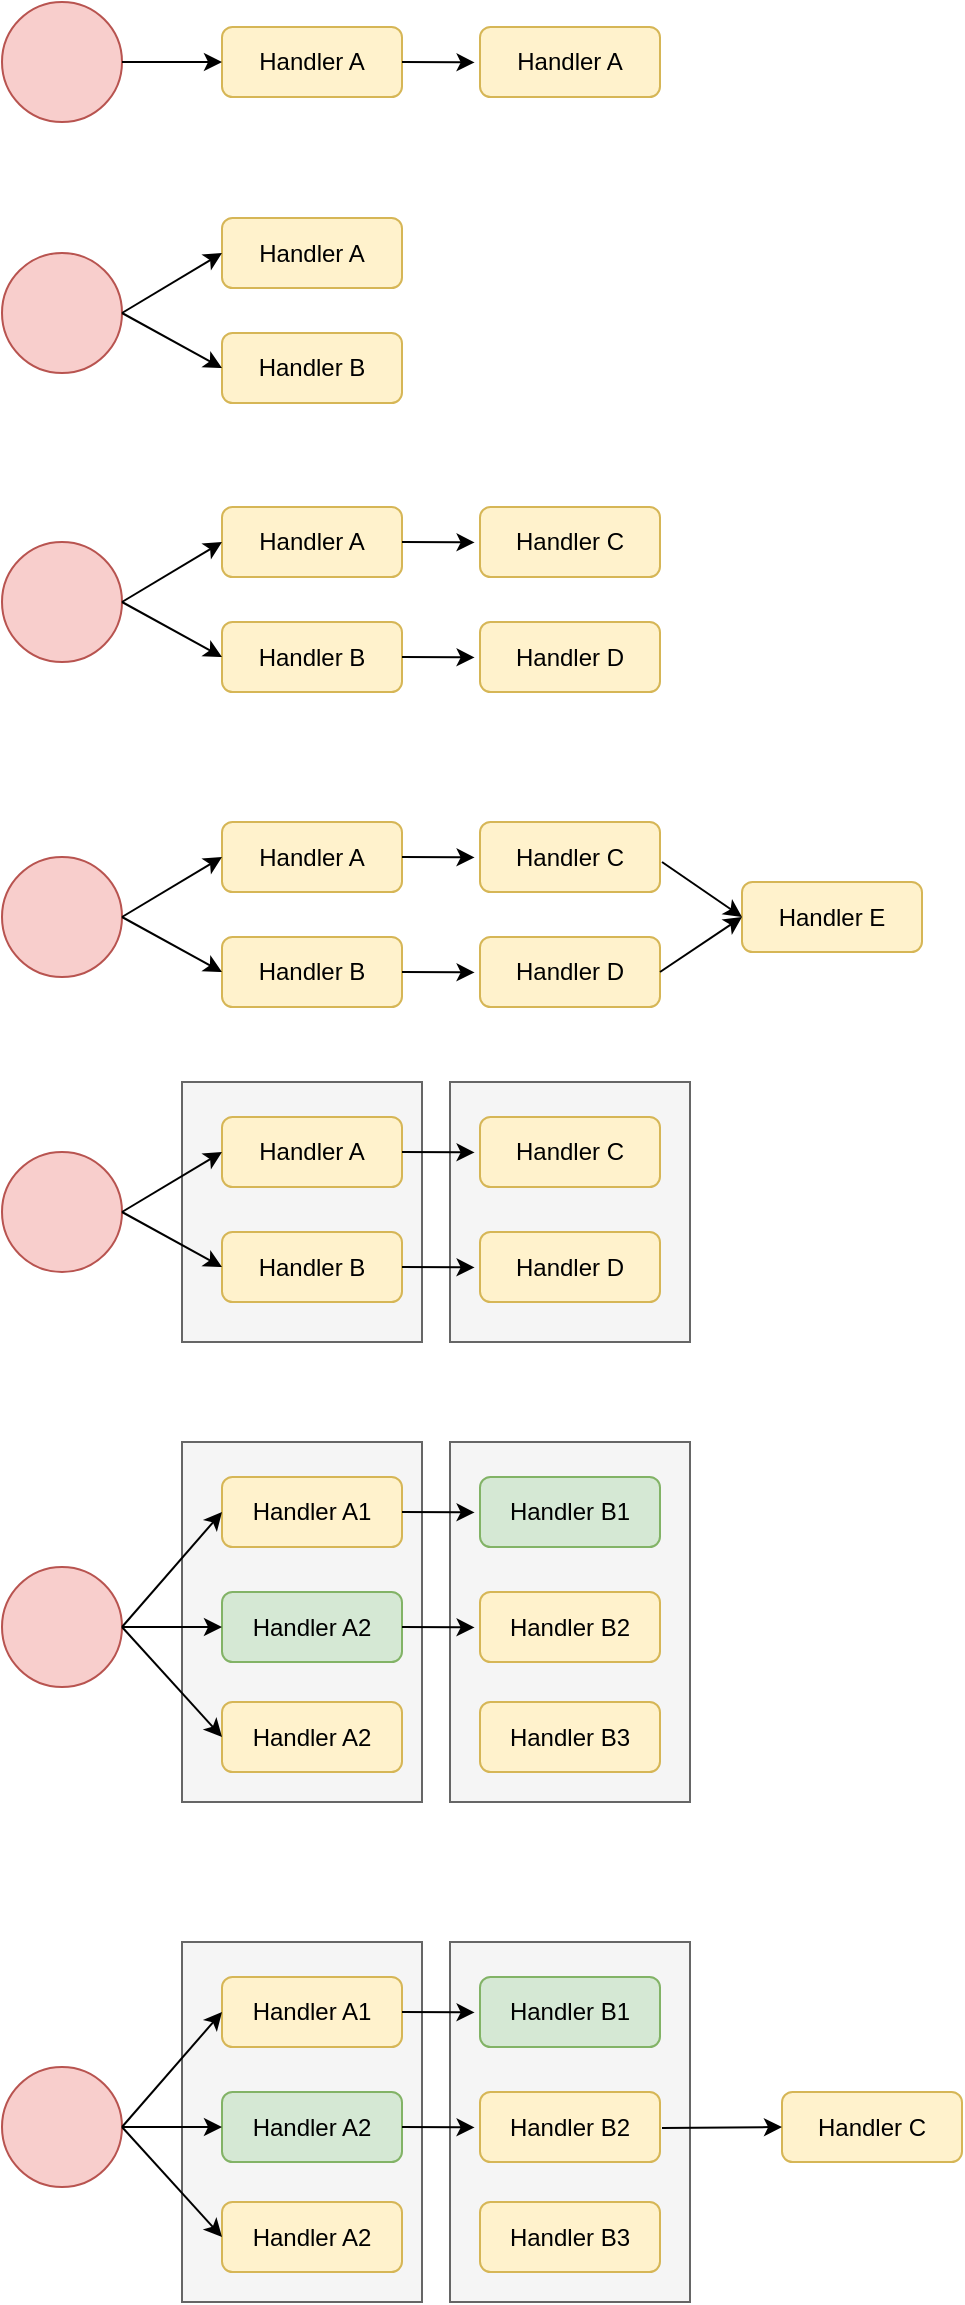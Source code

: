 <mxfile version="20.5.3" type="github">
  <diagram id="C5RBs43oDa-KdzZeNtuy" name="Page-1">
    <mxGraphModel dx="981" dy="526" grid="1" gridSize="10" guides="1" tooltips="1" connect="1" arrows="1" fold="1" page="1" pageScale="1" pageWidth="827" pageHeight="1169" math="0" shadow="0">
      <root>
        <mxCell id="WIyWlLk6GJQsqaUBKTNV-0" />
        <mxCell id="WIyWlLk6GJQsqaUBKTNV-1" parent="WIyWlLk6GJQsqaUBKTNV-0" />
        <mxCell id="ee8PxK10upsGAS38Y1EE-46" value="" style="rounded=0;whiteSpace=wrap;html=1;fillColor=#f5f5f5;fontColor=#333333;strokeColor=#666666;" vertex="1" parent="WIyWlLk6GJQsqaUBKTNV-1">
          <mxGeometry x="354" y="970" width="120" height="130" as="geometry" />
        </mxCell>
        <mxCell id="ee8PxK10upsGAS38Y1EE-45" value="" style="rounded=0;whiteSpace=wrap;html=1;fillColor=#f5f5f5;fontColor=#333333;strokeColor=#666666;" vertex="1" parent="WIyWlLk6GJQsqaUBKTNV-1">
          <mxGeometry x="220" y="970" width="120" height="130" as="geometry" />
        </mxCell>
        <mxCell id="ee8PxK10upsGAS38Y1EE-0" value="Handler A" style="rounded=1;whiteSpace=wrap;html=1;fontSize=12;glass=0;strokeWidth=1;shadow=0;fillColor=#fff2cc;strokeColor=#d6b656;" vertex="1" parent="WIyWlLk6GJQsqaUBKTNV-1">
          <mxGeometry x="240" y="442.5" width="90" height="35" as="geometry" />
        </mxCell>
        <mxCell id="ee8PxK10upsGAS38Y1EE-1" value="" style="ellipse;whiteSpace=wrap;html=1;aspect=fixed;fillColor=#f8cecc;strokeColor=#b85450;" vertex="1" parent="WIyWlLk6GJQsqaUBKTNV-1">
          <mxGeometry x="130" y="430" width="60" height="60" as="geometry" />
        </mxCell>
        <mxCell id="ee8PxK10upsGAS38Y1EE-3" value="Handler A" style="rounded=1;whiteSpace=wrap;html=1;fontSize=12;glass=0;strokeWidth=1;shadow=0;fillColor=#fff2cc;strokeColor=#d6b656;" vertex="1" parent="WIyWlLk6GJQsqaUBKTNV-1">
          <mxGeometry x="369" y="442.5" width="90" height="35" as="geometry" />
        </mxCell>
        <mxCell id="ee8PxK10upsGAS38Y1EE-4" value="" style="endArrow=classic;html=1;rounded=0;exitX=1;exitY=0.5;exitDx=0;exitDy=0;" edge="1" parent="WIyWlLk6GJQsqaUBKTNV-1" source="ee8PxK10upsGAS38Y1EE-1" target="ee8PxK10upsGAS38Y1EE-0">
          <mxGeometry width="50" height="50" relative="1" as="geometry">
            <mxPoint x="390" y="617.5" as="sourcePoint" />
            <mxPoint x="440" y="567.5" as="targetPoint" />
          </mxGeometry>
        </mxCell>
        <mxCell id="ee8PxK10upsGAS38Y1EE-5" value="" style="endArrow=classic;html=1;rounded=0;exitX=1;exitY=0.5;exitDx=0;exitDy=0;entryX=-0.03;entryY=0.506;entryDx=0;entryDy=0;entryPerimeter=0;" edge="1" parent="WIyWlLk6GJQsqaUBKTNV-1" source="ee8PxK10upsGAS38Y1EE-0" target="ee8PxK10upsGAS38Y1EE-3">
          <mxGeometry width="50" height="50" relative="1" as="geometry">
            <mxPoint x="200" y="470" as="sourcePoint" />
            <mxPoint x="250" y="470" as="targetPoint" />
          </mxGeometry>
        </mxCell>
        <mxCell id="ee8PxK10upsGAS38Y1EE-6" value="Handler A" style="rounded=1;whiteSpace=wrap;html=1;fontSize=12;glass=0;strokeWidth=1;shadow=0;fillColor=#fff2cc;strokeColor=#d6b656;" vertex="1" parent="WIyWlLk6GJQsqaUBKTNV-1">
          <mxGeometry x="240" y="682.5" width="90" height="35" as="geometry" />
        </mxCell>
        <mxCell id="ee8PxK10upsGAS38Y1EE-7" value="" style="ellipse;whiteSpace=wrap;html=1;aspect=fixed;fillColor=#f8cecc;strokeColor=#b85450;" vertex="1" parent="WIyWlLk6GJQsqaUBKTNV-1">
          <mxGeometry x="130" y="700" width="60" height="60" as="geometry" />
        </mxCell>
        <mxCell id="ee8PxK10upsGAS38Y1EE-8" value="Handler C" style="rounded=1;whiteSpace=wrap;html=1;fontSize=12;glass=0;strokeWidth=1;shadow=0;fillColor=#fff2cc;strokeColor=#d6b656;" vertex="1" parent="WIyWlLk6GJQsqaUBKTNV-1">
          <mxGeometry x="369" y="682.5" width="90" height="35" as="geometry" />
        </mxCell>
        <mxCell id="ee8PxK10upsGAS38Y1EE-9" value="" style="endArrow=classic;html=1;rounded=0;exitX=1;exitY=0.5;exitDx=0;exitDy=0;entryX=0;entryY=0.5;entryDx=0;entryDy=0;" edge="1" parent="WIyWlLk6GJQsqaUBKTNV-1" source="ee8PxK10upsGAS38Y1EE-7" target="ee8PxK10upsGAS38Y1EE-6">
          <mxGeometry width="50" height="50" relative="1" as="geometry">
            <mxPoint x="390" y="857.5" as="sourcePoint" />
            <mxPoint x="440" y="807.5" as="targetPoint" />
          </mxGeometry>
        </mxCell>
        <mxCell id="ee8PxK10upsGAS38Y1EE-10" value="" style="endArrow=classic;html=1;rounded=0;exitX=1;exitY=0.5;exitDx=0;exitDy=0;entryX=-0.03;entryY=0.506;entryDx=0;entryDy=0;entryPerimeter=0;" edge="1" parent="WIyWlLk6GJQsqaUBKTNV-1" source="ee8PxK10upsGAS38Y1EE-6" target="ee8PxK10upsGAS38Y1EE-8">
          <mxGeometry width="50" height="50" relative="1" as="geometry">
            <mxPoint x="200" y="710" as="sourcePoint" />
            <mxPoint x="250" y="710" as="targetPoint" />
          </mxGeometry>
        </mxCell>
        <mxCell id="ee8PxK10upsGAS38Y1EE-11" value="Handler B" style="rounded=1;whiteSpace=wrap;html=1;fontSize=12;glass=0;strokeWidth=1;shadow=0;fillColor=#fff2cc;strokeColor=#d6b656;" vertex="1" parent="WIyWlLk6GJQsqaUBKTNV-1">
          <mxGeometry x="240" y="740" width="90" height="35" as="geometry" />
        </mxCell>
        <mxCell id="ee8PxK10upsGAS38Y1EE-12" value="Handler D" style="rounded=1;whiteSpace=wrap;html=1;fontSize=12;glass=0;strokeWidth=1;shadow=0;fillColor=#fff2cc;strokeColor=#d6b656;" vertex="1" parent="WIyWlLk6GJQsqaUBKTNV-1">
          <mxGeometry x="369" y="740" width="90" height="35" as="geometry" />
        </mxCell>
        <mxCell id="ee8PxK10upsGAS38Y1EE-13" value="" style="endArrow=classic;html=1;rounded=0;exitX=1;exitY=0.5;exitDx=0;exitDy=0;entryX=-0.03;entryY=0.506;entryDx=0;entryDy=0;entryPerimeter=0;" edge="1" parent="WIyWlLk6GJQsqaUBKTNV-1" source="ee8PxK10upsGAS38Y1EE-11" target="ee8PxK10upsGAS38Y1EE-12">
          <mxGeometry width="50" height="50" relative="1" as="geometry">
            <mxPoint x="200" y="767.5" as="sourcePoint" />
            <mxPoint x="250" y="767.5" as="targetPoint" />
          </mxGeometry>
        </mxCell>
        <mxCell id="ee8PxK10upsGAS38Y1EE-14" value="" style="endArrow=classic;html=1;rounded=0;exitX=1;exitY=0.5;exitDx=0;exitDy=0;entryX=0;entryY=0.5;entryDx=0;entryDy=0;" edge="1" parent="WIyWlLk6GJQsqaUBKTNV-1" source="ee8PxK10upsGAS38Y1EE-7" target="ee8PxK10upsGAS38Y1EE-11">
          <mxGeometry width="50" height="50" relative="1" as="geometry">
            <mxPoint x="200" y="740" as="sourcePoint" />
            <mxPoint x="250" y="724.211" as="targetPoint" />
          </mxGeometry>
        </mxCell>
        <mxCell id="ee8PxK10upsGAS38Y1EE-15" value="Handler A" style="rounded=1;whiteSpace=wrap;html=1;fontSize=12;glass=0;strokeWidth=1;shadow=0;fillColor=#fff2cc;strokeColor=#d6b656;" vertex="1" parent="WIyWlLk6GJQsqaUBKTNV-1">
          <mxGeometry x="240" y="840" width="90" height="35" as="geometry" />
        </mxCell>
        <mxCell id="ee8PxK10upsGAS38Y1EE-16" value="" style="ellipse;whiteSpace=wrap;html=1;aspect=fixed;fillColor=#f8cecc;strokeColor=#b85450;" vertex="1" parent="WIyWlLk6GJQsqaUBKTNV-1">
          <mxGeometry x="130" y="857.5" width="60" height="60" as="geometry" />
        </mxCell>
        <mxCell id="ee8PxK10upsGAS38Y1EE-17" value="Handler C" style="rounded=1;whiteSpace=wrap;html=1;fontSize=12;glass=0;strokeWidth=1;shadow=0;fillColor=#fff2cc;strokeColor=#d6b656;" vertex="1" parent="WIyWlLk6GJQsqaUBKTNV-1">
          <mxGeometry x="369" y="840" width="90" height="35" as="geometry" />
        </mxCell>
        <mxCell id="ee8PxK10upsGAS38Y1EE-18" value="" style="endArrow=classic;html=1;rounded=0;exitX=1;exitY=0.5;exitDx=0;exitDy=0;entryX=0;entryY=0.5;entryDx=0;entryDy=0;" edge="1" parent="WIyWlLk6GJQsqaUBKTNV-1" source="ee8PxK10upsGAS38Y1EE-16" target="ee8PxK10upsGAS38Y1EE-15">
          <mxGeometry width="50" height="50" relative="1" as="geometry">
            <mxPoint x="390" y="1015" as="sourcePoint" />
            <mxPoint x="440" y="965" as="targetPoint" />
          </mxGeometry>
        </mxCell>
        <mxCell id="ee8PxK10upsGAS38Y1EE-19" value="" style="endArrow=classic;html=1;rounded=0;exitX=1;exitY=0.5;exitDx=0;exitDy=0;entryX=-0.03;entryY=0.506;entryDx=0;entryDy=0;entryPerimeter=0;" edge="1" parent="WIyWlLk6GJQsqaUBKTNV-1" source="ee8PxK10upsGAS38Y1EE-15" target="ee8PxK10upsGAS38Y1EE-17">
          <mxGeometry width="50" height="50" relative="1" as="geometry">
            <mxPoint x="200" y="867.5" as="sourcePoint" />
            <mxPoint x="250" y="867.5" as="targetPoint" />
          </mxGeometry>
        </mxCell>
        <mxCell id="ee8PxK10upsGAS38Y1EE-20" value="Handler B" style="rounded=1;whiteSpace=wrap;html=1;fontSize=12;glass=0;strokeWidth=1;shadow=0;fillColor=#fff2cc;strokeColor=#d6b656;" vertex="1" parent="WIyWlLk6GJQsqaUBKTNV-1">
          <mxGeometry x="240" y="897.5" width="90" height="35" as="geometry" />
        </mxCell>
        <mxCell id="ee8PxK10upsGAS38Y1EE-21" value="Handler D" style="rounded=1;whiteSpace=wrap;html=1;fontSize=12;glass=0;strokeWidth=1;shadow=0;fillColor=#fff2cc;strokeColor=#d6b656;" vertex="1" parent="WIyWlLk6GJQsqaUBKTNV-1">
          <mxGeometry x="369" y="897.5" width="90" height="35" as="geometry" />
        </mxCell>
        <mxCell id="ee8PxK10upsGAS38Y1EE-22" value="" style="endArrow=classic;html=1;rounded=0;exitX=1;exitY=0.5;exitDx=0;exitDy=0;entryX=-0.03;entryY=0.506;entryDx=0;entryDy=0;entryPerimeter=0;" edge="1" parent="WIyWlLk6GJQsqaUBKTNV-1" source="ee8PxK10upsGAS38Y1EE-20" target="ee8PxK10upsGAS38Y1EE-21">
          <mxGeometry width="50" height="50" relative="1" as="geometry">
            <mxPoint x="200" y="925" as="sourcePoint" />
            <mxPoint x="250" y="925" as="targetPoint" />
          </mxGeometry>
        </mxCell>
        <mxCell id="ee8PxK10upsGAS38Y1EE-23" value="" style="endArrow=classic;html=1;rounded=0;exitX=1;exitY=0.5;exitDx=0;exitDy=0;entryX=0;entryY=0.5;entryDx=0;entryDy=0;" edge="1" parent="WIyWlLk6GJQsqaUBKTNV-1" source="ee8PxK10upsGAS38Y1EE-16" target="ee8PxK10upsGAS38Y1EE-20">
          <mxGeometry width="50" height="50" relative="1" as="geometry">
            <mxPoint x="200" y="897.5" as="sourcePoint" />
            <mxPoint x="250" y="881.711" as="targetPoint" />
          </mxGeometry>
        </mxCell>
        <mxCell id="ee8PxK10upsGAS38Y1EE-24" value="Handler E" style="rounded=1;whiteSpace=wrap;html=1;fontSize=12;glass=0;strokeWidth=1;shadow=0;fillColor=#fff2cc;strokeColor=#d6b656;" vertex="1" parent="WIyWlLk6GJQsqaUBKTNV-1">
          <mxGeometry x="500" y="870" width="90" height="35" as="geometry" />
        </mxCell>
        <mxCell id="ee8PxK10upsGAS38Y1EE-25" value="" style="endArrow=classic;html=1;rounded=0;entryX=0;entryY=0.5;entryDx=0;entryDy=0;" edge="1" parent="WIyWlLk6GJQsqaUBKTNV-1" target="ee8PxK10upsGAS38Y1EE-24">
          <mxGeometry width="50" height="50" relative="1" as="geometry">
            <mxPoint x="460" y="860" as="sourcePoint" />
            <mxPoint x="376.3" y="867.71" as="targetPoint" />
          </mxGeometry>
        </mxCell>
        <mxCell id="ee8PxK10upsGAS38Y1EE-26" value="" style="endArrow=classic;html=1;rounded=0;entryX=0;entryY=0.5;entryDx=0;entryDy=0;exitX=1;exitY=0.5;exitDx=0;exitDy=0;" edge="1" parent="WIyWlLk6GJQsqaUBKTNV-1" source="ee8PxK10upsGAS38Y1EE-21" target="ee8PxK10upsGAS38Y1EE-24">
          <mxGeometry width="50" height="50" relative="1" as="geometry">
            <mxPoint x="470" y="870" as="sourcePoint" />
            <mxPoint x="510" y="897.5" as="targetPoint" />
          </mxGeometry>
        </mxCell>
        <mxCell id="ee8PxK10upsGAS38Y1EE-27" value="Handler A" style="rounded=1;whiteSpace=wrap;html=1;fontSize=12;glass=0;strokeWidth=1;shadow=0;fillColor=#fff2cc;strokeColor=#d6b656;" vertex="1" parent="WIyWlLk6GJQsqaUBKTNV-1">
          <mxGeometry x="240" y="538" width="90" height="35" as="geometry" />
        </mxCell>
        <mxCell id="ee8PxK10upsGAS38Y1EE-28" value="" style="ellipse;whiteSpace=wrap;html=1;aspect=fixed;fillColor=#f8cecc;strokeColor=#b85450;" vertex="1" parent="WIyWlLk6GJQsqaUBKTNV-1">
          <mxGeometry x="130" y="555.5" width="60" height="60" as="geometry" />
        </mxCell>
        <mxCell id="ee8PxK10upsGAS38Y1EE-29" value="" style="endArrow=classic;html=1;rounded=0;exitX=1;exitY=0.5;exitDx=0;exitDy=0;entryX=0;entryY=0.5;entryDx=0;entryDy=0;" edge="1" parent="WIyWlLk6GJQsqaUBKTNV-1" source="ee8PxK10upsGAS38Y1EE-28" target="ee8PxK10upsGAS38Y1EE-27">
          <mxGeometry width="50" height="50" relative="1" as="geometry">
            <mxPoint x="390" y="713" as="sourcePoint" />
            <mxPoint x="440" y="663" as="targetPoint" />
          </mxGeometry>
        </mxCell>
        <mxCell id="ee8PxK10upsGAS38Y1EE-30" value="Handler B" style="rounded=1;whiteSpace=wrap;html=1;fontSize=12;glass=0;strokeWidth=1;shadow=0;fillColor=#fff2cc;strokeColor=#d6b656;" vertex="1" parent="WIyWlLk6GJQsqaUBKTNV-1">
          <mxGeometry x="240" y="595.5" width="90" height="35" as="geometry" />
        </mxCell>
        <mxCell id="ee8PxK10upsGAS38Y1EE-31" value="" style="endArrow=classic;html=1;rounded=0;exitX=1;exitY=0.5;exitDx=0;exitDy=0;entryX=0;entryY=0.5;entryDx=0;entryDy=0;" edge="1" parent="WIyWlLk6GJQsqaUBKTNV-1" source="ee8PxK10upsGAS38Y1EE-28" target="ee8PxK10upsGAS38Y1EE-30">
          <mxGeometry width="50" height="50" relative="1" as="geometry">
            <mxPoint x="200" y="595.5" as="sourcePoint" />
            <mxPoint x="250" y="579.711" as="targetPoint" />
          </mxGeometry>
        </mxCell>
        <mxCell id="ee8PxK10upsGAS38Y1EE-32" value="Handler A" style="rounded=1;whiteSpace=wrap;html=1;fontSize=12;glass=0;strokeWidth=1;shadow=0;fillColor=#fff2cc;strokeColor=#d6b656;" vertex="1" parent="WIyWlLk6GJQsqaUBKTNV-1">
          <mxGeometry x="240" y="987.5" width="90" height="35" as="geometry" />
        </mxCell>
        <mxCell id="ee8PxK10upsGAS38Y1EE-33" value="" style="ellipse;whiteSpace=wrap;html=1;aspect=fixed;fillColor=#f8cecc;strokeColor=#b85450;" vertex="1" parent="WIyWlLk6GJQsqaUBKTNV-1">
          <mxGeometry x="130" y="1005" width="60" height="60" as="geometry" />
        </mxCell>
        <mxCell id="ee8PxK10upsGAS38Y1EE-34" value="Handler C" style="rounded=1;whiteSpace=wrap;html=1;fontSize=12;glass=0;strokeWidth=1;shadow=0;fillColor=#fff2cc;strokeColor=#d6b656;" vertex="1" parent="WIyWlLk6GJQsqaUBKTNV-1">
          <mxGeometry x="369" y="987.5" width="90" height="35" as="geometry" />
        </mxCell>
        <mxCell id="ee8PxK10upsGAS38Y1EE-35" value="" style="endArrow=classic;html=1;rounded=0;exitX=1;exitY=0.5;exitDx=0;exitDy=0;entryX=0;entryY=0.5;entryDx=0;entryDy=0;" edge="1" parent="WIyWlLk6GJQsqaUBKTNV-1" source="ee8PxK10upsGAS38Y1EE-33" target="ee8PxK10upsGAS38Y1EE-32">
          <mxGeometry width="50" height="50" relative="1" as="geometry">
            <mxPoint x="390" y="1162.5" as="sourcePoint" />
            <mxPoint x="440" y="1112.5" as="targetPoint" />
          </mxGeometry>
        </mxCell>
        <mxCell id="ee8PxK10upsGAS38Y1EE-36" value="" style="endArrow=classic;html=1;rounded=0;exitX=1;exitY=0.5;exitDx=0;exitDy=0;entryX=-0.03;entryY=0.506;entryDx=0;entryDy=0;entryPerimeter=0;" edge="1" parent="WIyWlLk6GJQsqaUBKTNV-1" source="ee8PxK10upsGAS38Y1EE-32" target="ee8PxK10upsGAS38Y1EE-34">
          <mxGeometry width="50" height="50" relative="1" as="geometry">
            <mxPoint x="200" y="1015" as="sourcePoint" />
            <mxPoint x="250" y="1015" as="targetPoint" />
          </mxGeometry>
        </mxCell>
        <mxCell id="ee8PxK10upsGAS38Y1EE-37" value="Handler B" style="rounded=1;whiteSpace=wrap;html=1;fontSize=12;glass=0;strokeWidth=1;shadow=0;fillColor=#fff2cc;strokeColor=#d6b656;" vertex="1" parent="WIyWlLk6GJQsqaUBKTNV-1">
          <mxGeometry x="240" y="1045" width="90" height="35" as="geometry" />
        </mxCell>
        <mxCell id="ee8PxK10upsGAS38Y1EE-38" value="Handler D" style="rounded=1;whiteSpace=wrap;html=1;fontSize=12;glass=0;strokeWidth=1;shadow=0;fillColor=#fff2cc;strokeColor=#d6b656;" vertex="1" parent="WIyWlLk6GJQsqaUBKTNV-1">
          <mxGeometry x="369" y="1045" width="90" height="35" as="geometry" />
        </mxCell>
        <mxCell id="ee8PxK10upsGAS38Y1EE-39" value="" style="endArrow=classic;html=1;rounded=0;exitX=1;exitY=0.5;exitDx=0;exitDy=0;entryX=-0.03;entryY=0.506;entryDx=0;entryDy=0;entryPerimeter=0;" edge="1" parent="WIyWlLk6GJQsqaUBKTNV-1" source="ee8PxK10upsGAS38Y1EE-37" target="ee8PxK10upsGAS38Y1EE-38">
          <mxGeometry width="50" height="50" relative="1" as="geometry">
            <mxPoint x="200" y="1072.5" as="sourcePoint" />
            <mxPoint x="250" y="1072.5" as="targetPoint" />
          </mxGeometry>
        </mxCell>
        <mxCell id="ee8PxK10upsGAS38Y1EE-40" value="" style="endArrow=classic;html=1;rounded=0;exitX=1;exitY=0.5;exitDx=0;exitDy=0;entryX=0;entryY=0.5;entryDx=0;entryDy=0;" edge="1" parent="WIyWlLk6GJQsqaUBKTNV-1" source="ee8PxK10upsGAS38Y1EE-33" target="ee8PxK10upsGAS38Y1EE-37">
          <mxGeometry width="50" height="50" relative="1" as="geometry">
            <mxPoint x="200" y="1045" as="sourcePoint" />
            <mxPoint x="250" y="1029.211" as="targetPoint" />
          </mxGeometry>
        </mxCell>
        <mxCell id="ee8PxK10upsGAS38Y1EE-47" value="" style="rounded=0;whiteSpace=wrap;html=1;fillColor=#f5f5f5;fontColor=#333333;strokeColor=#666666;" vertex="1" parent="WIyWlLk6GJQsqaUBKTNV-1">
          <mxGeometry x="354" y="1150" width="120" height="180" as="geometry" />
        </mxCell>
        <mxCell id="ee8PxK10upsGAS38Y1EE-48" value="" style="rounded=0;whiteSpace=wrap;html=1;fillColor=#f5f5f5;fontColor=#333333;strokeColor=#666666;" vertex="1" parent="WIyWlLk6GJQsqaUBKTNV-1">
          <mxGeometry x="220" y="1150" width="120" height="180" as="geometry" />
        </mxCell>
        <mxCell id="ee8PxK10upsGAS38Y1EE-49" value="Handler A1" style="rounded=1;whiteSpace=wrap;html=1;fontSize=12;glass=0;strokeWidth=1;shadow=0;fillColor=#fff2cc;strokeColor=#d6b656;" vertex="1" parent="WIyWlLk6GJQsqaUBKTNV-1">
          <mxGeometry x="240" y="1167.5" width="90" height="35" as="geometry" />
        </mxCell>
        <mxCell id="ee8PxK10upsGAS38Y1EE-50" value="" style="ellipse;whiteSpace=wrap;html=1;aspect=fixed;fillColor=#f8cecc;strokeColor=#b85450;" vertex="1" parent="WIyWlLk6GJQsqaUBKTNV-1">
          <mxGeometry x="130" y="1212.5" width="60" height="60" as="geometry" />
        </mxCell>
        <mxCell id="ee8PxK10upsGAS38Y1EE-51" value="Handler B1" style="rounded=1;whiteSpace=wrap;html=1;fontSize=12;glass=0;strokeWidth=1;shadow=0;fillColor=#d5e8d4;strokeColor=#82b366;" vertex="1" parent="WIyWlLk6GJQsqaUBKTNV-1">
          <mxGeometry x="369" y="1167.5" width="90" height="35" as="geometry" />
        </mxCell>
        <mxCell id="ee8PxK10upsGAS38Y1EE-52" value="" style="endArrow=classic;html=1;rounded=0;exitX=1;exitY=0.5;exitDx=0;exitDy=0;entryX=0;entryY=0.5;entryDx=0;entryDy=0;" edge="1" parent="WIyWlLk6GJQsqaUBKTNV-1" source="ee8PxK10upsGAS38Y1EE-50" target="ee8PxK10upsGAS38Y1EE-49">
          <mxGeometry width="50" height="50" relative="1" as="geometry">
            <mxPoint x="390" y="1342.5" as="sourcePoint" />
            <mxPoint x="440" y="1292.5" as="targetPoint" />
          </mxGeometry>
        </mxCell>
        <mxCell id="ee8PxK10upsGAS38Y1EE-53" value="" style="endArrow=classic;html=1;rounded=0;exitX=1;exitY=0.5;exitDx=0;exitDy=0;entryX=-0.03;entryY=0.506;entryDx=0;entryDy=0;entryPerimeter=0;" edge="1" parent="WIyWlLk6GJQsqaUBKTNV-1" source="ee8PxK10upsGAS38Y1EE-49" target="ee8PxK10upsGAS38Y1EE-51">
          <mxGeometry width="50" height="50" relative="1" as="geometry">
            <mxPoint x="200" y="1195" as="sourcePoint" />
            <mxPoint x="250" y="1195" as="targetPoint" />
          </mxGeometry>
        </mxCell>
        <mxCell id="ee8PxK10upsGAS38Y1EE-54" value="Handler A2" style="rounded=1;whiteSpace=wrap;html=1;fontSize=12;glass=0;strokeWidth=1;shadow=0;fillColor=#d5e8d4;strokeColor=#82b366;" vertex="1" parent="WIyWlLk6GJQsqaUBKTNV-1">
          <mxGeometry x="240" y="1225" width="90" height="35" as="geometry" />
        </mxCell>
        <mxCell id="ee8PxK10upsGAS38Y1EE-55" value="Handler B2" style="rounded=1;whiteSpace=wrap;html=1;fontSize=12;glass=0;strokeWidth=1;shadow=0;fillColor=#fff2cc;strokeColor=#d6b656;" vertex="1" parent="WIyWlLk6GJQsqaUBKTNV-1">
          <mxGeometry x="369" y="1225" width="90" height="35" as="geometry" />
        </mxCell>
        <mxCell id="ee8PxK10upsGAS38Y1EE-56" value="" style="endArrow=classic;html=1;rounded=0;exitX=1;exitY=0.5;exitDx=0;exitDy=0;entryX=-0.03;entryY=0.506;entryDx=0;entryDy=0;entryPerimeter=0;" edge="1" parent="WIyWlLk6GJQsqaUBKTNV-1" source="ee8PxK10upsGAS38Y1EE-54" target="ee8PxK10upsGAS38Y1EE-55">
          <mxGeometry width="50" height="50" relative="1" as="geometry">
            <mxPoint x="200" y="1252.5" as="sourcePoint" />
            <mxPoint x="250" y="1252.5" as="targetPoint" />
          </mxGeometry>
        </mxCell>
        <mxCell id="ee8PxK10upsGAS38Y1EE-57" value="" style="endArrow=classic;html=1;rounded=0;exitX=1;exitY=0.5;exitDx=0;exitDy=0;entryX=0;entryY=0.5;entryDx=0;entryDy=0;" edge="1" parent="WIyWlLk6GJQsqaUBKTNV-1" source="ee8PxK10upsGAS38Y1EE-50" target="ee8PxK10upsGAS38Y1EE-54">
          <mxGeometry width="50" height="50" relative="1" as="geometry">
            <mxPoint x="200" y="1225" as="sourcePoint" />
            <mxPoint x="250" y="1209.211" as="targetPoint" />
          </mxGeometry>
        </mxCell>
        <mxCell id="ee8PxK10upsGAS38Y1EE-58" value="Handler A2" style="rounded=1;whiteSpace=wrap;html=1;fontSize=12;glass=0;strokeWidth=1;shadow=0;fillColor=#fff2cc;strokeColor=#d6b656;" vertex="1" parent="WIyWlLk6GJQsqaUBKTNV-1">
          <mxGeometry x="240" y="1280" width="90" height="35" as="geometry" />
        </mxCell>
        <mxCell id="ee8PxK10upsGAS38Y1EE-59" value="Handler B3" style="rounded=1;whiteSpace=wrap;html=1;fontSize=12;glass=0;strokeWidth=1;shadow=0;fillColor=#fff2cc;strokeColor=#d6b656;" vertex="1" parent="WIyWlLk6GJQsqaUBKTNV-1">
          <mxGeometry x="369" y="1280" width="90" height="35" as="geometry" />
        </mxCell>
        <mxCell id="ee8PxK10upsGAS38Y1EE-60" value="" style="rounded=0;whiteSpace=wrap;html=1;fillColor=#f5f5f5;fontColor=#333333;strokeColor=#666666;" vertex="1" parent="WIyWlLk6GJQsqaUBKTNV-1">
          <mxGeometry x="354" y="1400" width="120" height="180" as="geometry" />
        </mxCell>
        <mxCell id="ee8PxK10upsGAS38Y1EE-61" value="" style="rounded=0;whiteSpace=wrap;html=1;fillColor=#f5f5f5;fontColor=#333333;strokeColor=#666666;" vertex="1" parent="WIyWlLk6GJQsqaUBKTNV-1">
          <mxGeometry x="220" y="1400" width="120" height="180" as="geometry" />
        </mxCell>
        <mxCell id="ee8PxK10upsGAS38Y1EE-62" value="Handler A1" style="rounded=1;whiteSpace=wrap;html=1;fontSize=12;glass=0;strokeWidth=1;shadow=0;fillColor=#fff2cc;strokeColor=#d6b656;" vertex="1" parent="WIyWlLk6GJQsqaUBKTNV-1">
          <mxGeometry x="240" y="1417.5" width="90" height="35" as="geometry" />
        </mxCell>
        <mxCell id="ee8PxK10upsGAS38Y1EE-63" value="" style="ellipse;whiteSpace=wrap;html=1;aspect=fixed;fillColor=#f8cecc;strokeColor=#b85450;" vertex="1" parent="WIyWlLk6GJQsqaUBKTNV-1">
          <mxGeometry x="130" y="1462.5" width="60" height="60" as="geometry" />
        </mxCell>
        <mxCell id="ee8PxK10upsGAS38Y1EE-64" value="Handler B1" style="rounded=1;whiteSpace=wrap;html=1;fontSize=12;glass=0;strokeWidth=1;shadow=0;fillColor=#d5e8d4;strokeColor=#82b366;" vertex="1" parent="WIyWlLk6GJQsqaUBKTNV-1">
          <mxGeometry x="369" y="1417.5" width="90" height="35" as="geometry" />
        </mxCell>
        <mxCell id="ee8PxK10upsGAS38Y1EE-65" value="" style="endArrow=classic;html=1;rounded=0;exitX=1;exitY=0.5;exitDx=0;exitDy=0;entryX=0;entryY=0.5;entryDx=0;entryDy=0;" edge="1" parent="WIyWlLk6GJQsqaUBKTNV-1" source="ee8PxK10upsGAS38Y1EE-63" target="ee8PxK10upsGAS38Y1EE-62">
          <mxGeometry width="50" height="50" relative="1" as="geometry">
            <mxPoint x="390" y="1592.5" as="sourcePoint" />
            <mxPoint x="440" y="1542.5" as="targetPoint" />
          </mxGeometry>
        </mxCell>
        <mxCell id="ee8PxK10upsGAS38Y1EE-66" value="" style="endArrow=classic;html=1;rounded=0;exitX=1;exitY=0.5;exitDx=0;exitDy=0;entryX=-0.03;entryY=0.506;entryDx=0;entryDy=0;entryPerimeter=0;" edge="1" parent="WIyWlLk6GJQsqaUBKTNV-1" source="ee8PxK10upsGAS38Y1EE-62" target="ee8PxK10upsGAS38Y1EE-64">
          <mxGeometry width="50" height="50" relative="1" as="geometry">
            <mxPoint x="200" y="1445" as="sourcePoint" />
            <mxPoint x="250" y="1445" as="targetPoint" />
          </mxGeometry>
        </mxCell>
        <mxCell id="ee8PxK10upsGAS38Y1EE-67" value="Handler A2" style="rounded=1;whiteSpace=wrap;html=1;fontSize=12;glass=0;strokeWidth=1;shadow=0;fillColor=#d5e8d4;strokeColor=#82b366;" vertex="1" parent="WIyWlLk6GJQsqaUBKTNV-1">
          <mxGeometry x="240" y="1475" width="90" height="35" as="geometry" />
        </mxCell>
        <mxCell id="ee8PxK10upsGAS38Y1EE-68" value="Handler B2" style="rounded=1;whiteSpace=wrap;html=1;fontSize=12;glass=0;strokeWidth=1;shadow=0;fillColor=#fff2cc;strokeColor=#d6b656;" vertex="1" parent="WIyWlLk6GJQsqaUBKTNV-1">
          <mxGeometry x="369" y="1475" width="90" height="35" as="geometry" />
        </mxCell>
        <mxCell id="ee8PxK10upsGAS38Y1EE-69" value="" style="endArrow=classic;html=1;rounded=0;exitX=1;exitY=0.5;exitDx=0;exitDy=0;entryX=-0.03;entryY=0.506;entryDx=0;entryDy=0;entryPerimeter=0;" edge="1" parent="WIyWlLk6GJQsqaUBKTNV-1" source="ee8PxK10upsGAS38Y1EE-67" target="ee8PxK10upsGAS38Y1EE-68">
          <mxGeometry width="50" height="50" relative="1" as="geometry">
            <mxPoint x="200" y="1502.5" as="sourcePoint" />
            <mxPoint x="250" y="1502.5" as="targetPoint" />
          </mxGeometry>
        </mxCell>
        <mxCell id="ee8PxK10upsGAS38Y1EE-70" value="" style="endArrow=classic;html=1;rounded=0;exitX=1;exitY=0.5;exitDx=0;exitDy=0;entryX=0;entryY=0.5;entryDx=0;entryDy=0;" edge="1" parent="WIyWlLk6GJQsqaUBKTNV-1" source="ee8PxK10upsGAS38Y1EE-63" target="ee8PxK10upsGAS38Y1EE-67">
          <mxGeometry width="50" height="50" relative="1" as="geometry">
            <mxPoint x="200" y="1475" as="sourcePoint" />
            <mxPoint x="250" y="1459.211" as="targetPoint" />
          </mxGeometry>
        </mxCell>
        <mxCell id="ee8PxK10upsGAS38Y1EE-71" value="Handler A2" style="rounded=1;whiteSpace=wrap;html=1;fontSize=12;glass=0;strokeWidth=1;shadow=0;fillColor=#fff2cc;strokeColor=#d6b656;" vertex="1" parent="WIyWlLk6GJQsqaUBKTNV-1">
          <mxGeometry x="240" y="1530" width="90" height="35" as="geometry" />
        </mxCell>
        <mxCell id="ee8PxK10upsGAS38Y1EE-72" value="Handler B3" style="rounded=1;whiteSpace=wrap;html=1;fontSize=12;glass=0;strokeWidth=1;shadow=0;fillColor=#fff2cc;strokeColor=#d6b656;" vertex="1" parent="WIyWlLk6GJQsqaUBKTNV-1">
          <mxGeometry x="369" y="1530" width="90" height="35" as="geometry" />
        </mxCell>
        <mxCell id="ee8PxK10upsGAS38Y1EE-73" value="Handler C" style="rounded=1;whiteSpace=wrap;html=1;fontSize=12;glass=0;strokeWidth=1;shadow=0;fillColor=#fff2cc;strokeColor=#d6b656;" vertex="1" parent="WIyWlLk6GJQsqaUBKTNV-1">
          <mxGeometry x="520" y="1475" width="90" height="35" as="geometry" />
        </mxCell>
        <mxCell id="ee8PxK10upsGAS38Y1EE-74" value="" style="endArrow=classic;html=1;rounded=0;exitX=1;exitY=0.5;exitDx=0;exitDy=0;entryX=0;entryY=0.5;entryDx=0;entryDy=0;" edge="1" parent="WIyWlLk6GJQsqaUBKTNV-1" source="ee8PxK10upsGAS38Y1EE-63" target="ee8PxK10upsGAS38Y1EE-71">
          <mxGeometry width="50" height="50" relative="1" as="geometry">
            <mxPoint x="200" y="1502.5" as="sourcePoint" />
            <mxPoint x="250" y="1445" as="targetPoint" />
          </mxGeometry>
        </mxCell>
        <mxCell id="ee8PxK10upsGAS38Y1EE-75" value="" style="endArrow=classic;html=1;rounded=0;exitX=1;exitY=0.5;exitDx=0;exitDy=0;entryX=0;entryY=0.5;entryDx=0;entryDy=0;" edge="1" parent="WIyWlLk6GJQsqaUBKTNV-1" source="ee8PxK10upsGAS38Y1EE-50" target="ee8PxK10upsGAS38Y1EE-58">
          <mxGeometry width="50" height="50" relative="1" as="geometry">
            <mxPoint x="200" y="1252.5" as="sourcePoint" />
            <mxPoint x="250" y="1195" as="targetPoint" />
          </mxGeometry>
        </mxCell>
        <mxCell id="ee8PxK10upsGAS38Y1EE-76" value="" style="endArrow=classic;html=1;rounded=0;entryX=0;entryY=0.5;entryDx=0;entryDy=0;" edge="1" parent="WIyWlLk6GJQsqaUBKTNV-1" target="ee8PxK10upsGAS38Y1EE-73">
          <mxGeometry width="50" height="50" relative="1" as="geometry">
            <mxPoint x="460" y="1493" as="sourcePoint" />
            <mxPoint x="250" y="1445" as="targetPoint" />
          </mxGeometry>
        </mxCell>
      </root>
    </mxGraphModel>
  </diagram>
</mxfile>
